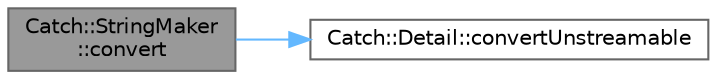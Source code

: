 digraph "Catch::StringMaker::convert"
{
 // LATEX_PDF_SIZE
  bgcolor="transparent";
  edge [fontname=Helvetica,fontsize=10,labelfontname=Helvetica,labelfontsize=10];
  node [fontname=Helvetica,fontsize=10,shape=box,height=0.2,width=0.4];
  rankdir="LR";
  Node1 [id="Node000001",label="Catch::StringMaker\l::convert",height=0.2,width=0.4,color="gray40", fillcolor="grey60", style="filled", fontcolor="black",tooltip=" "];
  Node1 -> Node2 [id="edge1_Node000001_Node000002",color="steelblue1",style="solid",tooltip=" "];
  Node2 [id="Node000002",label="Catch::Detail::convertUnstreamable",height=0.2,width=0.4,color="grey40", fillcolor="white", style="filled",URL="$namespace_catch_1_1_detail.html#aa4fbd846029625d08378606ffe9ebc3b",tooltip=" "];
}
